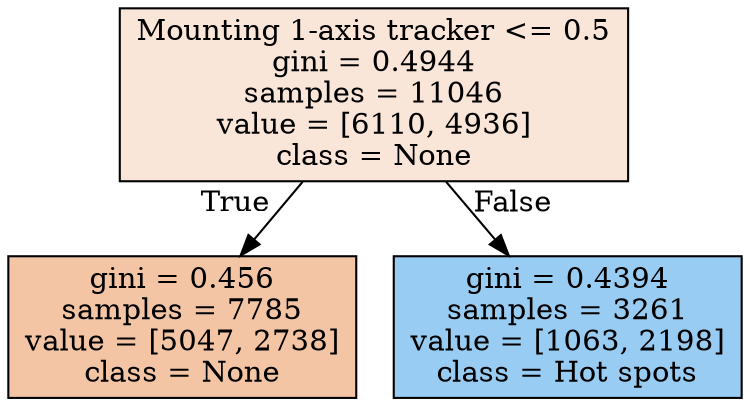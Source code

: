 digraph Tree {
node [shape=box, style="filled", color="black"] ;
0 [label="Mounting 1-axis tracker <= 0.5\ngini = 0.4944\nsamples = 11046\nvalue = [6110, 4936]\nclass = None", fillcolor="#e5813931"] ;
1 [label="gini = 0.456\nsamples = 7785\nvalue = [5047, 2738]\nclass = None", fillcolor="#e5813975"] ;
0 -> 1 [labeldistance=2.5, labelangle=45, headlabel="True"] ;
2 [label="gini = 0.4394\nsamples = 3261\nvalue = [1063, 2198]\nclass = Hot spots", fillcolor="#399de584"] ;
0 -> 2 [labeldistance=2.5, labelangle=-45, headlabel="False"] ;
}